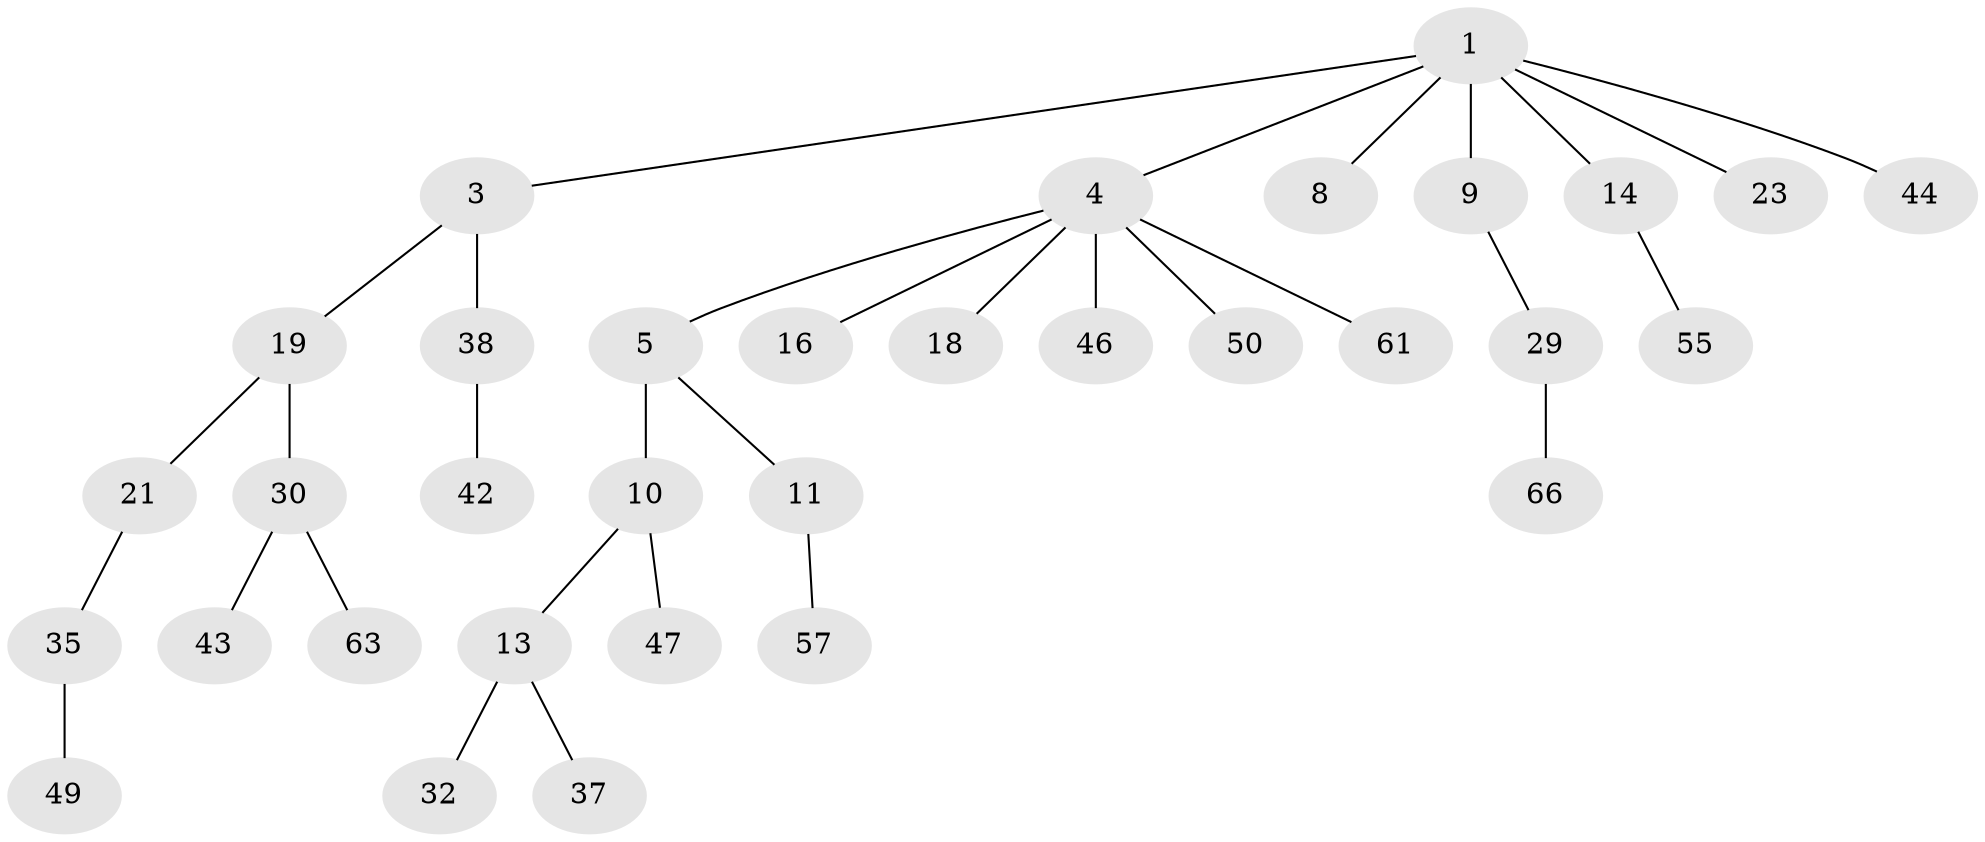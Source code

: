 // original degree distribution, {5: 0.014925373134328358, 4: 0.05970149253731343, 3: 0.1791044776119403, 2: 0.29850746268656714, 6: 0.014925373134328358, 1: 0.43283582089552236}
// Generated by graph-tools (version 1.1) at 2025/19/03/04/25 18:19:16]
// undirected, 33 vertices, 32 edges
graph export_dot {
graph [start="1"]
  node [color=gray90,style=filled];
  1 [super="+2+6"];
  3 [super="+7+62"];
  4 [super="+12"];
  5 [super="+56"];
  8 [super="+60"];
  9 [super="+39"];
  10;
  11;
  13 [super="+31"];
  14 [super="+17+64"];
  16 [super="+52"];
  18 [super="+34"];
  19 [super="+20"];
  21 [super="+25"];
  23 [super="+28+26"];
  29 [super="+36"];
  30 [super="+41+33"];
  32 [super="+48"];
  35;
  37;
  38;
  42;
  43;
  44;
  46;
  47;
  49;
  50;
  55;
  57 [super="+59"];
  61;
  63;
  66;
  1 -- 3;
  1 -- 4;
  1 -- 9;
  1 -- 8;
  1 -- 44;
  1 -- 14;
  1 -- 23;
  3 -- 19;
  3 -- 38;
  4 -- 5;
  4 -- 16;
  4 -- 18;
  4 -- 50;
  4 -- 61;
  4 -- 46;
  5 -- 10;
  5 -- 11;
  9 -- 29;
  10 -- 13;
  10 -- 47;
  11 -- 57;
  13 -- 32;
  13 -- 37;
  14 -- 55;
  19 -- 21;
  19 -- 30;
  21 -- 35;
  29 -- 66;
  30 -- 43;
  30 -- 63;
  35 -- 49;
  38 -- 42;
}

